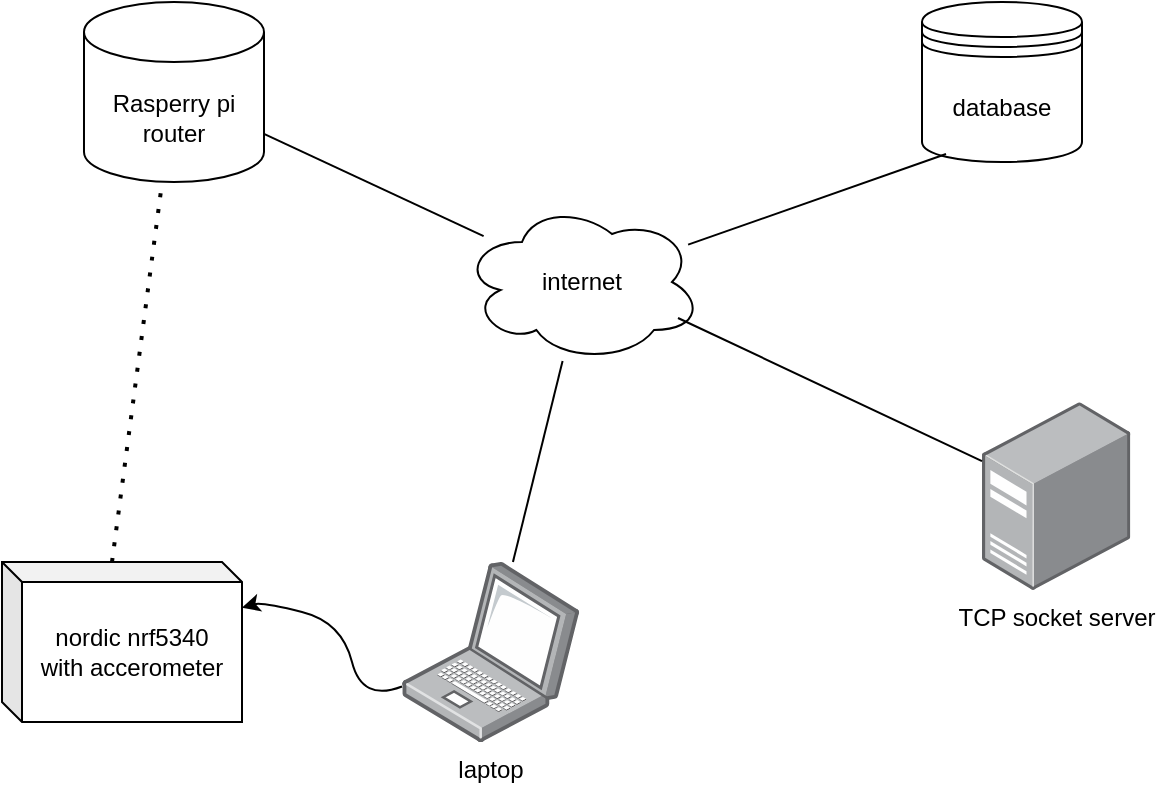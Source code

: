 <mxfile version="21.2.3" type="device">
  <diagram name="Sivu-1" id="imtBNOdBlKNwLJ3VMUrw">
    <mxGraphModel dx="1434" dy="894" grid="1" gridSize="10" guides="1" tooltips="1" connect="1" arrows="1" fold="1" page="1" pageScale="1" pageWidth="827" pageHeight="1169" math="0" shadow="0">
      <root>
        <mxCell id="0" />
        <mxCell id="1" parent="0" />
        <mxCell id="qxj9CKPQpSzjlY7T7_1T-1" value="internet" style="ellipse;shape=cloud;whiteSpace=wrap;html=1;" vertex="1" parent="1">
          <mxGeometry x="340" y="280" width="120" height="80" as="geometry" />
        </mxCell>
        <mxCell id="qxj9CKPQpSzjlY7T7_1T-2" value="&lt;div&gt;Rasperry pi&lt;/div&gt;&lt;div&gt;router&lt;br&gt;&lt;/div&gt;" style="shape=cylinder3;whiteSpace=wrap;html=1;boundedLbl=1;backgroundOutline=1;size=15;" vertex="1" parent="1">
          <mxGeometry x="151" y="180" width="90" height="90" as="geometry" />
        </mxCell>
        <mxCell id="qxj9CKPQpSzjlY7T7_1T-3" value="database" style="shape=datastore;whiteSpace=wrap;html=1;" vertex="1" parent="1">
          <mxGeometry x="570" y="180" width="80" height="80" as="geometry" />
        </mxCell>
        <mxCell id="qxj9CKPQpSzjlY7T7_1T-4" value="&lt;div&gt;nordic nrf5340&lt;/div&gt;&lt;div&gt;with accerometer&lt;br&gt;&lt;/div&gt;" style="shape=cube;whiteSpace=wrap;html=1;boundedLbl=1;backgroundOutline=1;darkOpacity=0.05;darkOpacity2=0.1;size=10;" vertex="1" parent="1">
          <mxGeometry x="110" y="460" width="120" height="80" as="geometry" />
        </mxCell>
        <mxCell id="qxj9CKPQpSzjlY7T7_1T-5" value="laptop" style="image;points=[];aspect=fixed;html=1;align=center;shadow=0;dashed=0;image=img/lib/allied_telesis/computer_and_terminals/Laptop.svg;" vertex="1" parent="1">
          <mxGeometry x="310" y="460" width="88.73" height="90" as="geometry" />
        </mxCell>
        <mxCell id="qxj9CKPQpSzjlY7T7_1T-8" value="TCP socket server" style="image;points=[];aspect=fixed;html=1;align=center;shadow=0;dashed=0;image=img/lib/allied_telesis/computer_and_terminals/Server_Desktop.svg;" vertex="1" parent="1">
          <mxGeometry x="600" y="380" width="74.16" height="94" as="geometry" />
        </mxCell>
        <mxCell id="qxj9CKPQpSzjlY7T7_1T-10" value="" style="endArrow=none;html=1;rounded=0;" edge="1" parent="1" source="qxj9CKPQpSzjlY7T7_1T-2" target="qxj9CKPQpSzjlY7T7_1T-1">
          <mxGeometry width="50" height="50" relative="1" as="geometry">
            <mxPoint x="230" y="290" as="sourcePoint" />
            <mxPoint x="280" y="240" as="targetPoint" />
          </mxGeometry>
        </mxCell>
        <mxCell id="qxj9CKPQpSzjlY7T7_1T-11" value="" style="endArrow=none;html=1;rounded=0;entryX=0.15;entryY=0.95;entryDx=0;entryDy=0;entryPerimeter=0;" edge="1" parent="1" source="qxj9CKPQpSzjlY7T7_1T-1" target="qxj9CKPQpSzjlY7T7_1T-3">
          <mxGeometry width="50" height="50" relative="1" as="geometry">
            <mxPoint x="570" y="270" as="sourcePoint" />
            <mxPoint x="510" y="270" as="targetPoint" />
          </mxGeometry>
        </mxCell>
        <mxCell id="qxj9CKPQpSzjlY7T7_1T-12" value="" style="endArrow=none;html=1;rounded=0;exitX=0.9;exitY=0.725;exitDx=0;exitDy=0;exitPerimeter=0;" edge="1" parent="1" source="qxj9CKPQpSzjlY7T7_1T-1" target="qxj9CKPQpSzjlY7T7_1T-8">
          <mxGeometry width="50" height="50" relative="1" as="geometry">
            <mxPoint x="520" y="420" as="sourcePoint" />
            <mxPoint x="570" y="370" as="targetPoint" />
          </mxGeometry>
        </mxCell>
        <mxCell id="qxj9CKPQpSzjlY7T7_1T-13" value="" style="endArrow=none;html=1;rounded=0;" edge="1" parent="1" source="qxj9CKPQpSzjlY7T7_1T-5" target="qxj9CKPQpSzjlY7T7_1T-1">
          <mxGeometry width="50" height="50" relative="1" as="geometry">
            <mxPoint x="380" y="450" as="sourcePoint" />
            <mxPoint x="430" y="400" as="targetPoint" />
          </mxGeometry>
        </mxCell>
        <mxCell id="qxj9CKPQpSzjlY7T7_1T-14" value="" style="endArrow=none;dashed=1;html=1;dashPattern=1 3;strokeWidth=2;rounded=0;exitX=0;exitY=0;exitDx=55;exitDy=0;exitPerimeter=0;" edge="1" parent="1" source="qxj9CKPQpSzjlY7T7_1T-4" target="qxj9CKPQpSzjlY7T7_1T-2">
          <mxGeometry width="50" height="50" relative="1" as="geometry">
            <mxPoint x="160" y="380" as="sourcePoint" />
            <mxPoint x="210" y="330" as="targetPoint" />
          </mxGeometry>
        </mxCell>
        <mxCell id="qxj9CKPQpSzjlY7T7_1T-16" value="" style="curved=1;endArrow=classic;html=1;rounded=0;" edge="1" parent="1" source="qxj9CKPQpSzjlY7T7_1T-5" target="qxj9CKPQpSzjlY7T7_1T-4">
          <mxGeometry width="50" height="50" relative="1" as="geometry">
            <mxPoint x="240" y="530" as="sourcePoint" />
            <mxPoint x="290" y="480" as="targetPoint" />
            <Array as="points">
              <mxPoint x="290" y="530" />
              <mxPoint x="280" y="490" />
              <mxPoint x="240" y="480" />
            </Array>
          </mxGeometry>
        </mxCell>
      </root>
    </mxGraphModel>
  </diagram>
</mxfile>
